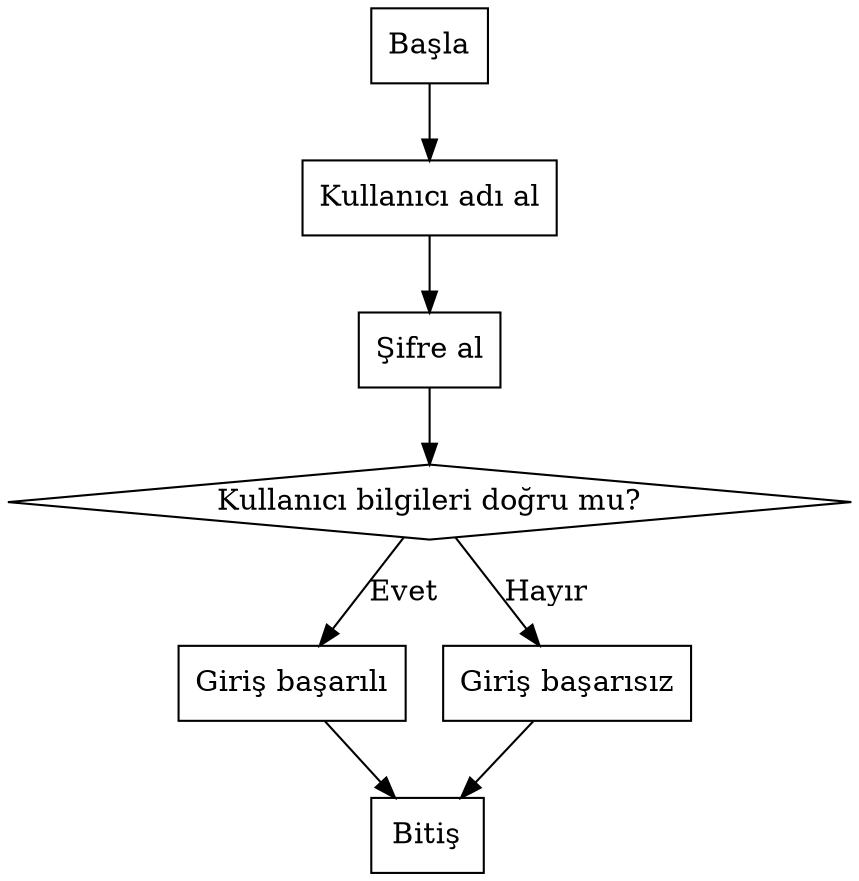 digraph Giris {
    node [shape=rectangle]
    
    Start [label="Başla"]
    InputUsername [label="Kullanıcı adı al"]
    InputPassword [label="Şifre al"]
    CheckLogin [label="Kullanıcı bilgileri doğru mu?", shape=diamond]
    LoginSuccess [label="Giriş başarılı"]
    LoginFail [label="Giriş başarısız"]
    End [label="Bitiş"]

    Start -> InputUsername -> InputPassword -> CheckLogin
    CheckLogin -> LoginSuccess [label="Evet"]
    CheckLogin -> LoginFail [label="Hayır"]
    LoginSuccess -> End
    LoginFail -> End
}
digraph DersListesi {
    node [shape=rectangle]

    Start [label="Başla"]
    GetStudentID [label="Öğrenci ID al"]
    FetchCourseList [label="Bölüm, sınıf, dönem bilgisine göre dersleri getir"]
    ShowCourses [label="Ders listesini göster"]
    End [label="Bitiş"]

    Start -> GetStudentID -> FetchCourseList -> ShowCourses -> End
}
digraph DersSecimiKontrol {
    node [shape=rectangle]

    Start [label="Başla"]
    GetSelectedCourses [label="Ders seçimi yap"]
    KontenjanKontrol [label="Kontenjan dolu mu?", shape=diamond]
    OnKosulKontrol [label="Ön koşul sağlanıyor mu?", shape=diamond]
    ZamanCakismaKontrol [label="Zaman çakışması var mı?", shape=diamond]
    KrediTopla [label="Toplam krediye ekle"]
    KrediLimitiKontrol [label="Kredi limiti aşıldı mı?", shape=diamond]
    KontrolGecersiz [label="Kontrol hatası: kayıt geçersiz"]
    KontrollerTamam [label="Tüm kontroller tamam"]

    Start -> GetSelectedCourses -> KontenjanKontrol
    KontenjanKontrol -> OnKosulKontrol [label="Hayır"]
    KontenjanKontrol -> KontrolGecersiz [label="Evet"]

    OnKosulKontrol -> ZamanCakismaKontrol [label="Evet"]
    OnKosulKontrol -> KontrolGecersiz [label="Hayır"]

    ZamanCakismaKontrol -> KrediTopla [label="Hayır"]
    ZamanCakismaKontrol -> KontrolGecersiz [label="Evet"]

    KrediTopla -> KrediLimitiKontrol
    KrediLimitiKontrol -> KontrolGecersiz [label="Evet"]
    KrediLimitiKontrol -> KontrollerTamam [label="Hayır"]
}
digraph Onaylama {
    node [shape=rectangle]

    Start [label="Başla"]
    KontrolDurumu [label="Kontroller geçerli mi?", shape=diamond]
    DanismanOnayi [label="Danışman onayı al", shape=diamond]
    KayitBasarili [label="✔ Kayıt tamamlandı"]
    KayitRedDanisman [label="✖ Danışman reddetti"]
    KayitBasarisiz [label="✖ Kayıt başarısız"]
    End [label="Bitiş"]

    Start -> KontrolDurumu
    KontrolDurumu -> DanismanOnayi [label="Evet"]
    KontrolDurumu -> KayitBasarisiz [label="Hayır"]
    DanismanOnayi -> KayitBasarili [label="Evet"]
    DanismanOnayi -> KayitRedDanisman [label="Hayır"]
    
    KayitBasarili -> End
    KayitRedDanisman -> End
    KayitBasarisiz -> End
}
